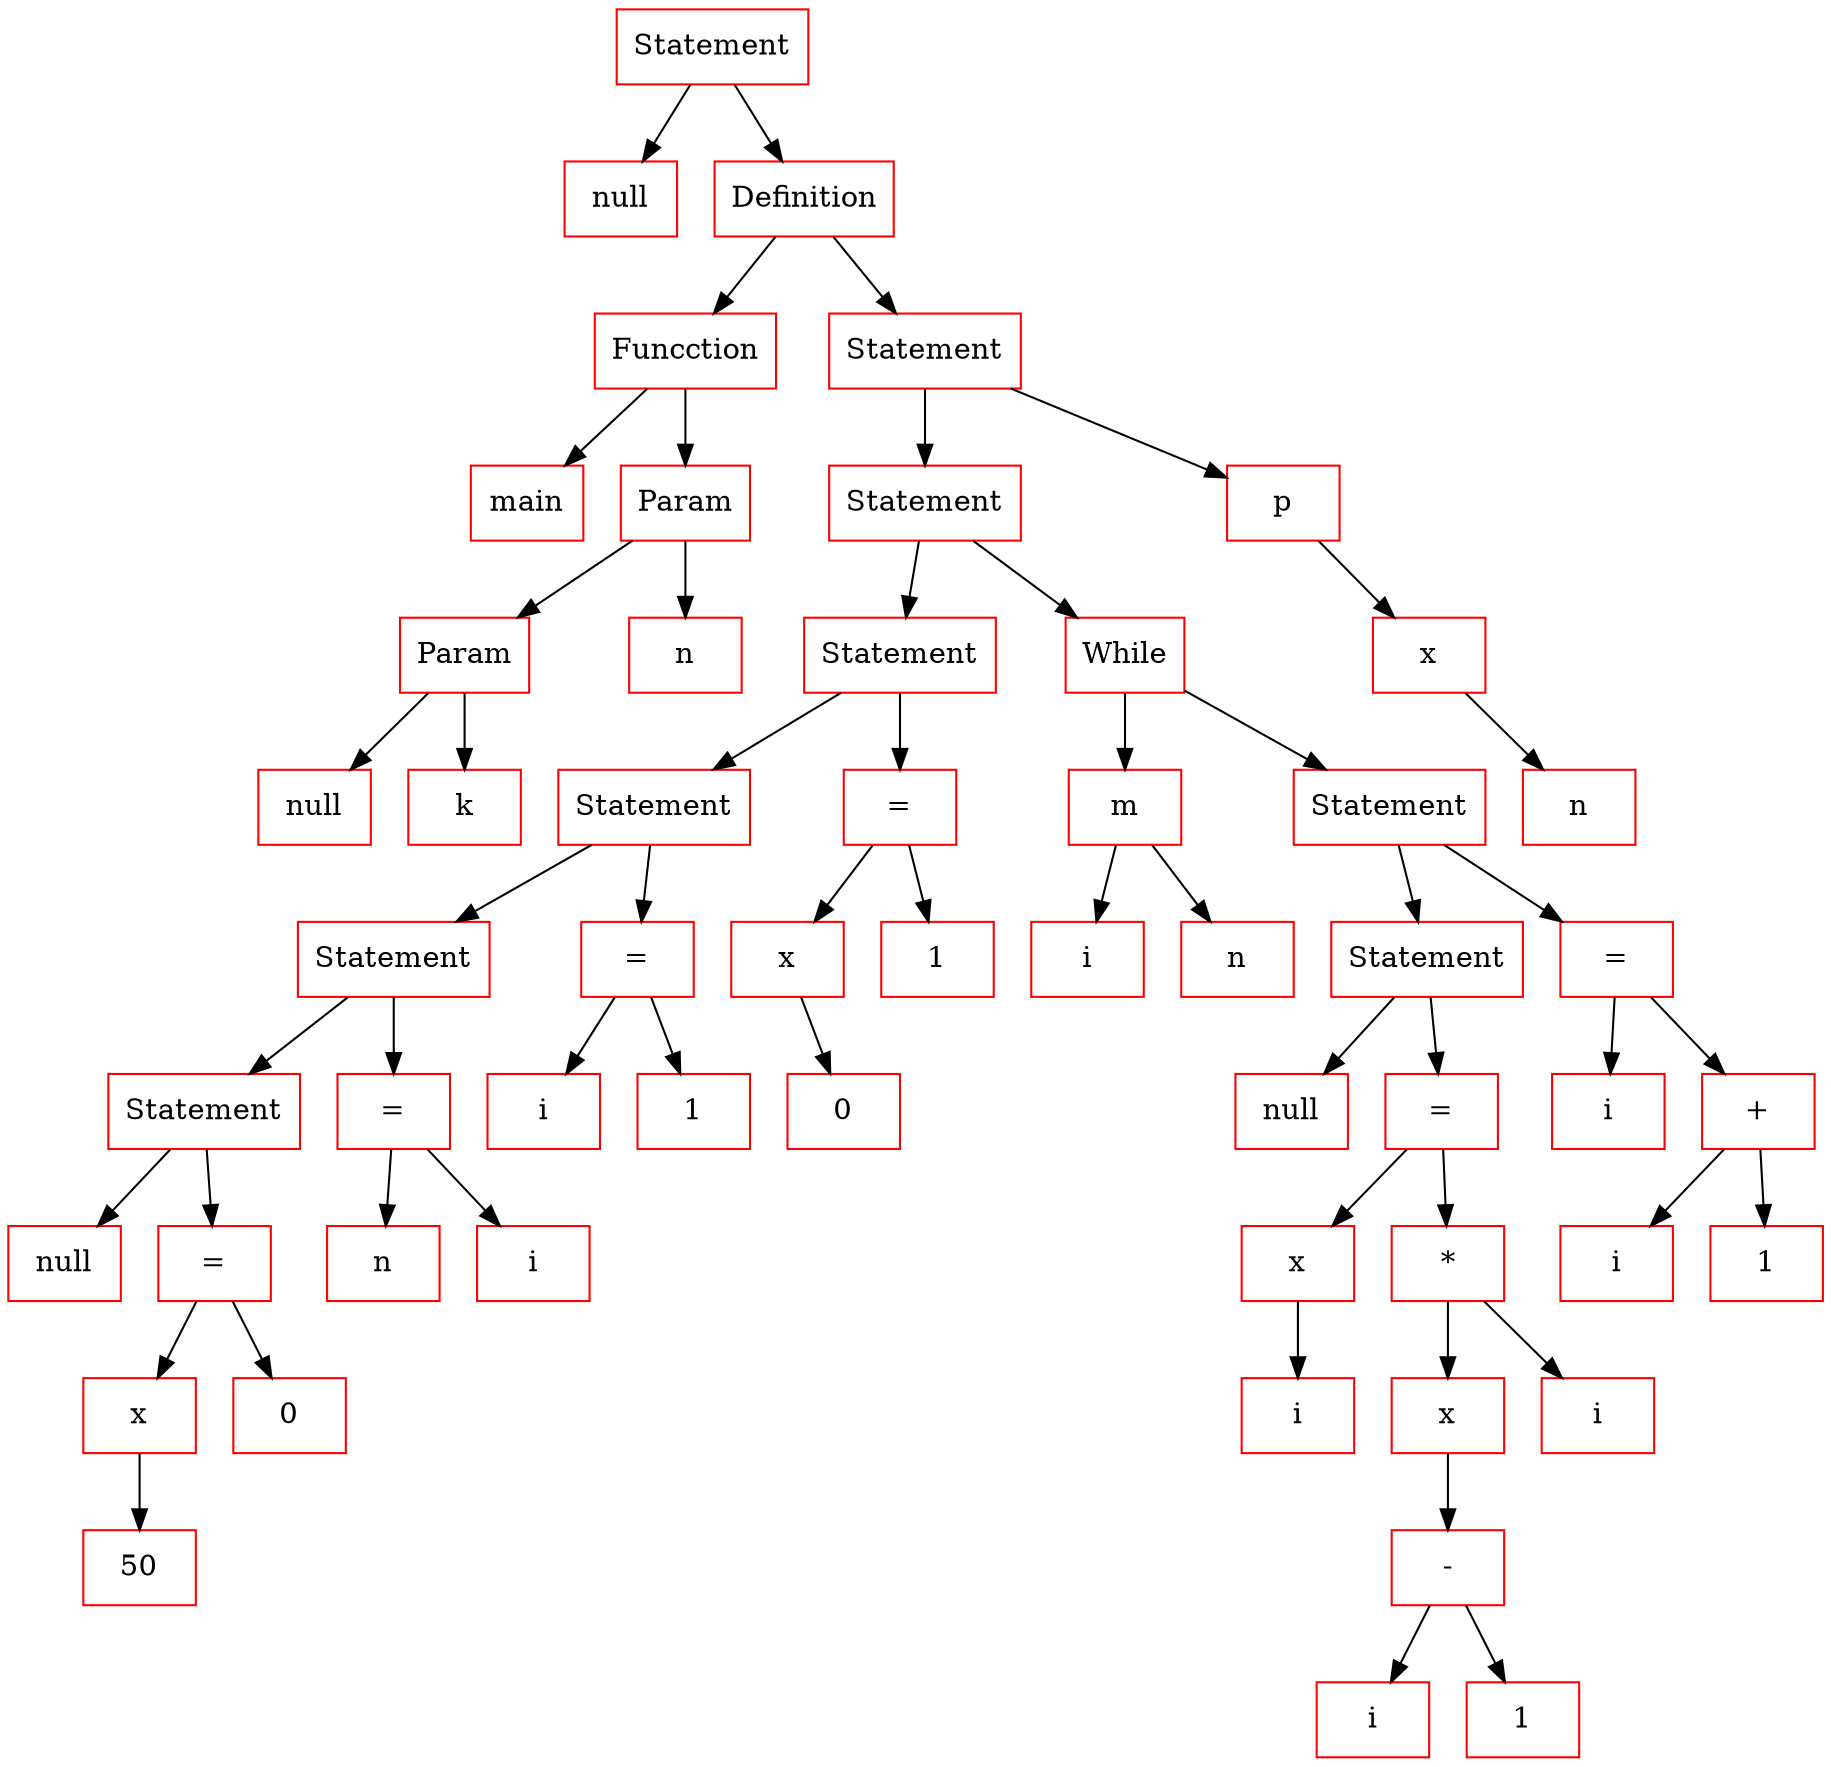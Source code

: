 # This is automatically generated dump of language tree
digraph Tree{

	rankdir=UD;

	node[color="red",fontsize=14];

	880809072[shape=record, label="Statement"];
	880809008[shape=record, label="null"];
	880811248[shape=record, label="Definition"];
	880811312[shape=record, label="Funcction"];
	880811376[shape=record, label="main"];
	880811632[shape=record, label="Param"];
	880811504[shape=record, label="Param"];
	880811440[shape=record, label="null"];
	880811568[shape=record, label="k"];
	880811696[shape=record, label="n"];
	880860224[shape=record, label="Statement"];
	880833088[shape=record, label="Statement"];
	880831616[shape=record, label="Statement"];
	880832704[shape=record, label="Statement"];
	880832256[shape=record, label="Statement"];
	880811824[shape=record, label="Statement"];
	880811760[shape=record, label="null"];
	880811888[shape=record, label="="];
	880811952[shape=record, label="x"];
	880830960[shape=record, label="50"];
	880831024[shape=record, label="0"];
	880832512[shape=record, label="="];
	880831232[shape=record, label="n"];
	880831936[shape=record, label="i"];
	880831744[shape=record, label="="];
	880831872[shape=record, label="i"];
	880832064[shape=record, label="1"];
	880831488[shape=record, label="="];
	880832000[shape=record, label="x"];
	880833024[shape=record, label="0"];
	880832768[shape=record, label="1"];
	880832896[shape=record, label="While"];
	880831424[shape=record, label="m"];
	880832832[shape=record, label="i"];
	880831552[shape=record, label="n"];
	880832320[shape=record, label="Statement"];
	880832576[shape=record, label="Statement"];
	880832448[shape=record, label="null"];
	880831360[shape=record, label="="];
	880832128[shape=record, label="x"];
	880832960[shape=record, label="i"];
	880832384[shape=record, label="*"];
	880831296[shape=record, label="x"];
	880832192[shape=record, label="-"];
	880831680[shape=record, label="i"];
	880832640[shape=record, label="1"];
	880831808[shape=record, label="i"];
	880861760[shape=record, label="="];
	880861824[shape=record, label="i"];
	880859840[shape=record, label="+"];
	880859776[shape=record, label="i"];
	880860544[shape=record, label="1"];
	880860928[shape=record, label="p"];
	880861504[shape=record, label="x"];
	880858688[shape=record, label="n"];

	880809072 -> 880809008[fontsize=12]
	880809072 -> 880811248[fontsize=12]
	880811248 -> 880811312[fontsize=12]
	880811248 -> 880860224[fontsize=12]
	880811312 -> 880811376[fontsize=12]
	880811312 -> 880811632[fontsize=12]
	880811632 -> 880811504[fontsize=12]
	880811632 -> 880811696[fontsize=12]
	880811504 -> 880811440[fontsize=12]
	880811504 -> 880811568[fontsize=12]
	880860224 -> 880833088[fontsize=12]
	880860224 -> 880860928[fontsize=12]
	880833088 -> 880831616[fontsize=12]
	880833088 -> 880832896[fontsize=12]
	880831616 -> 880832704[fontsize=12]
	880831616 -> 880831488[fontsize=12]
	880832704 -> 880832256[fontsize=12]
	880832704 -> 880831744[fontsize=12]
	880832256 -> 880811824[fontsize=12]
	880832256 -> 880832512[fontsize=12]
	880811824 -> 880811760[fontsize=12]
	880811824 -> 880811888[fontsize=12]
	880811888 -> 880811952[fontsize=12]
	880811888 -> 880831024[fontsize=12]
	880811952 -> 880830960[fontsize=12]
	880832512 -> 880831232[fontsize=12]
	880832512 -> 880831936[fontsize=12]
	880831744 -> 880831872[fontsize=12]
	880831744 -> 880832064[fontsize=12]
	880831488 -> 880832000[fontsize=12]
	880831488 -> 880832768[fontsize=12]
	880832000 -> 880833024[fontsize=12]
	880832896 -> 880831424[fontsize=12]
	880832896 -> 880832320[fontsize=12]
	880831424 -> 880832832[fontsize=12]
	880831424 -> 880831552[fontsize=12]
	880832320 -> 880832576[fontsize=12]
	880832320 -> 880861760[fontsize=12]
	880832576 -> 880832448[fontsize=12]
	880832576 -> 880831360[fontsize=12]
	880831360 -> 880832128[fontsize=12]
	880831360 -> 880832384[fontsize=12]
	880832128 -> 880832960[fontsize=12]
	880832384 -> 880831296[fontsize=12]
	880832384 -> 880831808[fontsize=12]
	880831296 -> 880832192[fontsize=12]
	880832192 -> 880831680[fontsize=12]
	880832192 -> 880832640[fontsize=12]
	880861760 -> 880861824[fontsize=12]
	880861760 -> 880859840[fontsize=12]
	880859840 -> 880859776[fontsize=12]
	880859840 -> 880860544[fontsize=12]
	880860928 -> 880861504[fontsize=12]
	880861504 -> 880858688[fontsize=12]

}